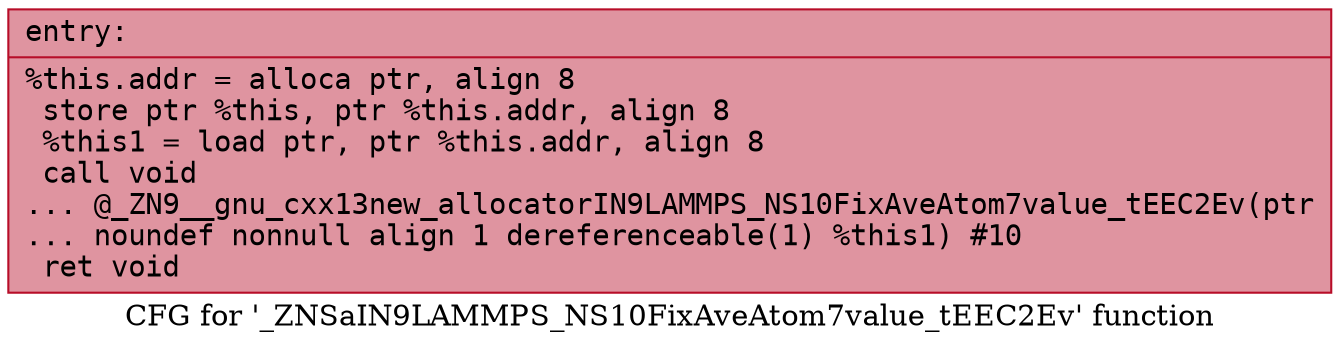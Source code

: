 digraph "CFG for '_ZNSaIN9LAMMPS_NS10FixAveAtom7value_tEEC2Ev' function" {
	label="CFG for '_ZNSaIN9LAMMPS_NS10FixAveAtom7value_tEEC2Ev' function";

	Node0x55d0867346e0 [shape=record,color="#b70d28ff", style=filled, fillcolor="#b70d2870" fontname="Courier",label="{entry:\l|  %this.addr = alloca ptr, align 8\l  store ptr %this, ptr %this.addr, align 8\l  %this1 = load ptr, ptr %this.addr, align 8\l  call void\l... @_ZN9__gnu_cxx13new_allocatorIN9LAMMPS_NS10FixAveAtom7value_tEEC2Ev(ptr\l... noundef nonnull align 1 dereferenceable(1) %this1) #10\l  ret void\l}"];
}
